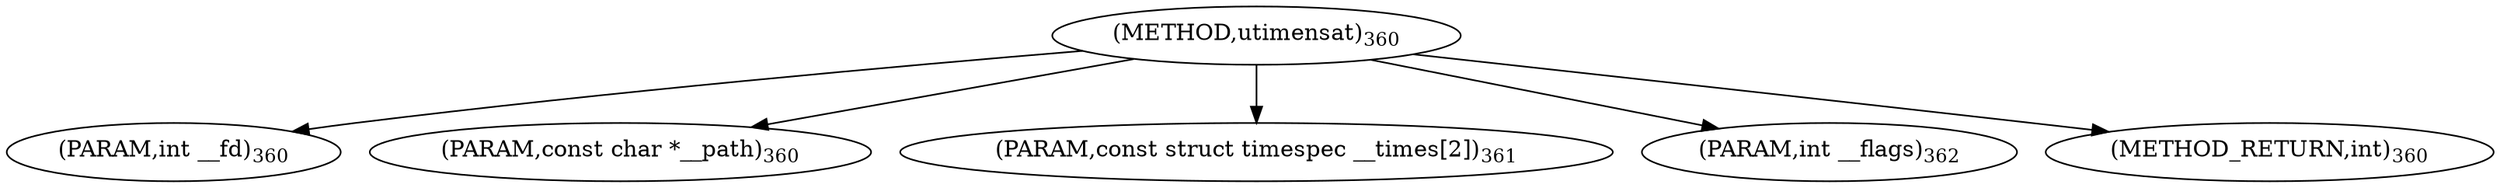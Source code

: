 digraph "utimensat" {  
"33503" [label = <(METHOD,utimensat)<SUB>360</SUB>> ]
"33504" [label = <(PARAM,int __fd)<SUB>360</SUB>> ]
"33505" [label = <(PARAM,const char *__path)<SUB>360</SUB>> ]
"33506" [label = <(PARAM,const struct timespec __times[2])<SUB>361</SUB>> ]
"33507" [label = <(PARAM,int __flags)<SUB>362</SUB>> ]
"33508" [label = <(METHOD_RETURN,int)<SUB>360</SUB>> ]
  "33503" -> "33504" 
  "33503" -> "33505" 
  "33503" -> "33506" 
  "33503" -> "33507" 
  "33503" -> "33508" 
}
